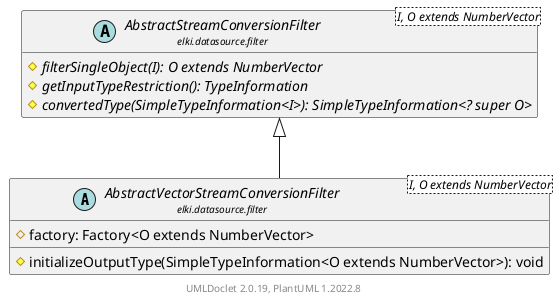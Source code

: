 @startuml
    remove .*\.(Instance|Par|Parameterizer|Factory)$
    set namespaceSeparator none
    hide empty fields
    hide empty methods

    abstract class "<size:14>AbstractVectorStreamConversionFilter\n<size:10>elki.datasource.filter" as elki.datasource.filter.AbstractVectorStreamConversionFilter<I, O extends NumberVector> [[AbstractVectorStreamConversionFilter.html]] {
        #factory: Factory<O extends NumberVector>
        #initializeOutputType(SimpleTypeInformation<O extends NumberVector>): void
    }

    abstract class "<size:14>AbstractStreamConversionFilter\n<size:10>elki.datasource.filter" as elki.datasource.filter.AbstractStreamConversionFilter<I, O extends NumberVector> [[AbstractStreamConversionFilter.html]] {
        {abstract} #filterSingleObject(I): O extends NumberVector
        {abstract} #getInputTypeRestriction(): TypeInformation
        {abstract} #convertedType(SimpleTypeInformation<​I>): SimpleTypeInformation<? super O>
    }

    elki.datasource.filter.AbstractStreamConversionFilter <|-- elki.datasource.filter.AbstractVectorStreamConversionFilter

    center footer UMLDoclet 2.0.19, PlantUML 1.2022.8
@enduml
